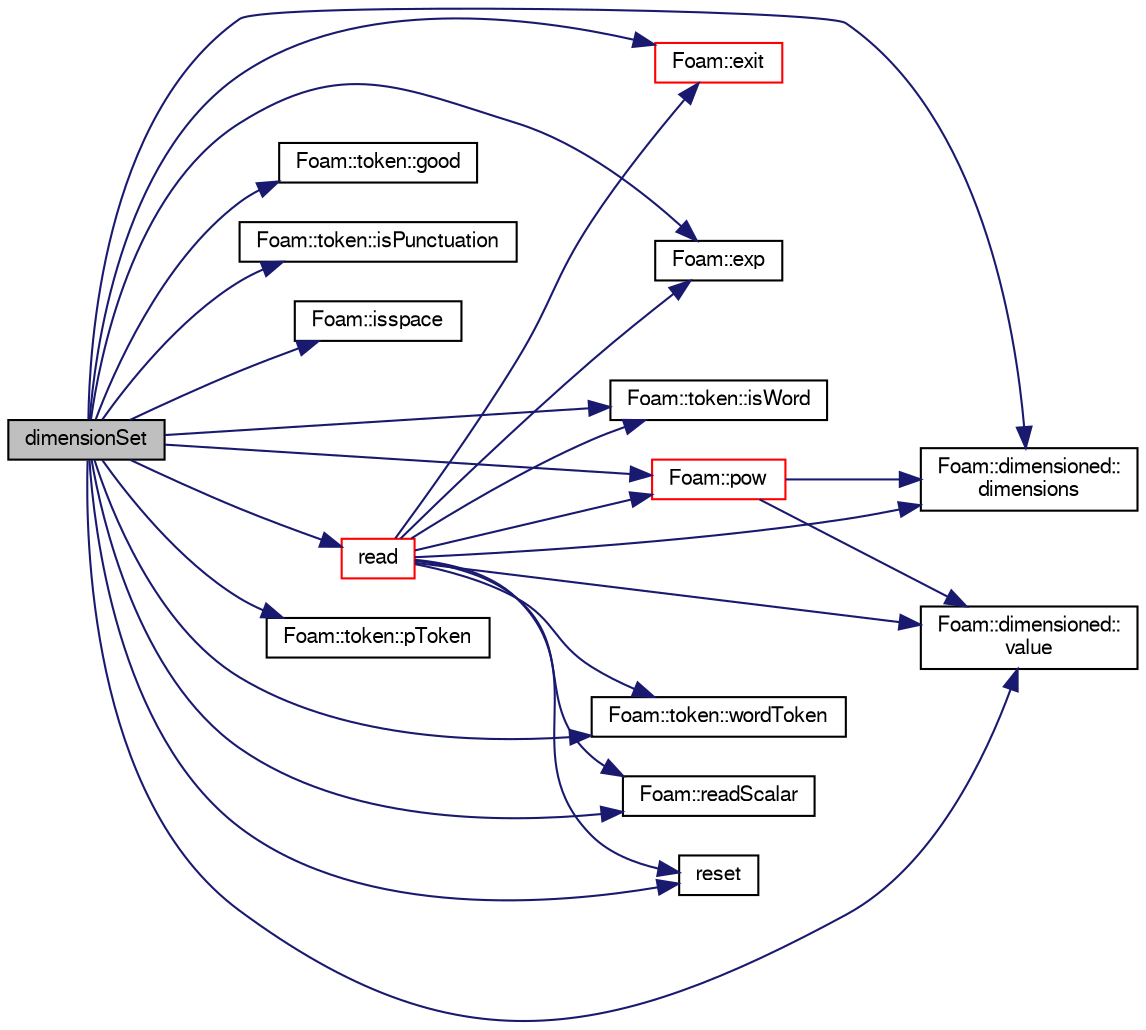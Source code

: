 digraph "dimensionSet"
{
  bgcolor="transparent";
  edge [fontname="FreeSans",fontsize="10",labelfontname="FreeSans",labelfontsize="10"];
  node [fontname="FreeSans",fontsize="10",shape=record];
  rankdir="LR";
  Node7 [label="dimensionSet",height=0.2,width=0.4,color="black", fillcolor="grey75", style="filled", fontcolor="black"];
  Node7 -> Node8 [color="midnightblue",fontsize="10",style="solid",fontname="FreeSans"];
  Node8 [label="Foam::dimensioned::\ldimensions",height=0.2,width=0.4,color="black",URL="$a26366.html#a512673c2674ca2d38885f1bb5f6994fb",tooltip="Return const reference to dimensions. "];
  Node7 -> Node9 [color="midnightblue",fontsize="10",style="solid",fontname="FreeSans"];
  Node9 [label="Foam::exit",height=0.2,width=0.4,color="red",URL="$a21124.html#a06ca7250d8e89caf05243ec094843642"];
  Node7 -> Node56 [color="midnightblue",fontsize="10",style="solid",fontname="FreeSans"];
  Node56 [label="Foam::exp",height=0.2,width=0.4,color="black",URL="$a21124.html#a12bca6c677fcf0977532179c3cb9bb89"];
  Node7 -> Node57 [color="midnightblue",fontsize="10",style="solid",fontname="FreeSans"];
  Node57 [label="Foam::token::good",height=0.2,width=0.4,color="black",URL="$a26306.html#abdcc7f96f487faadc7769afcf58fe992"];
  Node7 -> Node58 [color="midnightblue",fontsize="10",style="solid",fontname="FreeSans"];
  Node58 [label="Foam::token::isPunctuation",height=0.2,width=0.4,color="black",URL="$a26306.html#a1f8107fd5ca4b0ebd4bf63cfc8ef6d2f"];
  Node7 -> Node59 [color="midnightblue",fontsize="10",style="solid",fontname="FreeSans"];
  Node59 [label="Foam::isspace",height=0.2,width=0.4,color="black",URL="$a21124.html#ac59aa3b8348ab76e8621faf6ff2ead9b"];
  Node7 -> Node60 [color="midnightblue",fontsize="10",style="solid",fontname="FreeSans"];
  Node60 [label="Foam::token::isWord",height=0.2,width=0.4,color="black",URL="$a26306.html#ace6d5ecd2736d19990a7c12e0fe5a745"];
  Node7 -> Node61 [color="midnightblue",fontsize="10",style="solid",fontname="FreeSans"];
  Node61 [label="Foam::pow",height=0.2,width=0.4,color="red",URL="$a21124.html#a7500c8e9d27a442adc75e287de074c7c"];
  Node61 -> Node8 [color="midnightblue",fontsize="10",style="solid",fontname="FreeSans"];
  Node61 -> Node63 [color="midnightblue",fontsize="10",style="solid",fontname="FreeSans"];
  Node63 [label="Foam::dimensioned::\lvalue",height=0.2,width=0.4,color="black",URL="$a26366.html#a7948200a26c85fc3a83ffa510a91d668",tooltip="Return const reference to value. "];
  Node7 -> Node64 [color="midnightblue",fontsize="10",style="solid",fontname="FreeSans"];
  Node64 [label="Foam::token::pToken",height=0.2,width=0.4,color="black",URL="$a26306.html#a04ff24eec31f5be755eb7fa58de0b8a3"];
  Node7 -> Node65 [color="midnightblue",fontsize="10",style="solid",fontname="FreeSans"];
  Node65 [label="read",height=0.2,width=0.4,color="red",URL="$a26370.html#a4b1272c56fc93e26715db0ffd87a9b1f",tooltip="Read using provided units. Used only in initial parsing. "];
  Node65 -> Node9 [color="midnightblue",fontsize="10",style="solid",fontname="FreeSans"];
  Node65 -> Node60 [color="midnightblue",fontsize="10",style="solid",fontname="FreeSans"];
  Node65 -> Node67 [color="midnightblue",fontsize="10",style="solid",fontname="FreeSans"];
  Node67 [label="Foam::token::wordToken",height=0.2,width=0.4,color="black",URL="$a26306.html#a65967674840943899f4163d527bd83bd"];
  Node65 -> Node56 [color="midnightblue",fontsize="10",style="solid",fontname="FreeSans"];
  Node65 -> Node68 [color="midnightblue",fontsize="10",style="solid",fontname="FreeSans"];
  Node68 [label="Foam::readScalar",height=0.2,width=0.4,color="black",URL="$a21124.html#a828d57f6d9b9806c086a3f840a147115",tooltip="Read whole of buf as a scalar. Return true if succesful. "];
  Node65 -> Node71 [color="midnightblue",fontsize="10",style="solid",fontname="FreeSans"];
  Node71 [label="reset",height=0.2,width=0.4,color="black",URL="$a26370.html#aaae8b61a12d92ef309937e69bc2c4084"];
  Node65 -> Node8 [color="midnightblue",fontsize="10",style="solid",fontname="FreeSans"];
  Node65 -> Node61 [color="midnightblue",fontsize="10",style="solid",fontname="FreeSans"];
  Node65 -> Node63 [color="midnightblue",fontsize="10",style="solid",fontname="FreeSans"];
  Node7 -> Node68 [color="midnightblue",fontsize="10",style="solid",fontname="FreeSans"];
  Node7 -> Node71 [color="midnightblue",fontsize="10",style="solid",fontname="FreeSans"];
  Node7 -> Node63 [color="midnightblue",fontsize="10",style="solid",fontname="FreeSans"];
  Node7 -> Node67 [color="midnightblue",fontsize="10",style="solid",fontname="FreeSans"];
}
